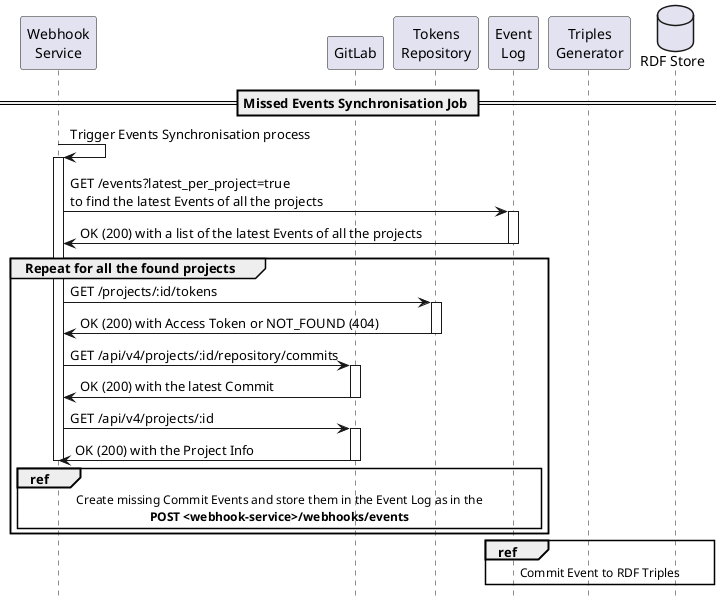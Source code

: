     @startuml
    hide footbox
    skinparam shadowing false

    participant "Webhook\nService" as Webhook
    participant GitLab
    participant "Tokens\nRepository" as Tokens
    participant "Event\nLog" as Log
    participant "Triples\nGenerator" as Triples
    database "RDF Store" as Jena

    == Missed Events Synchronisation Job ==
    Webhook->Webhook: Trigger Events Synchronisation process
    activate Webhook
    Webhook->Log: GET /events?latest_per_project=true\nto find the latest Events of all the projects
    activate Log
    Log->Webhook: OK (200) with a list of the latest Events of all the projects
    deactivate Log
    group Repeat for all the found projects
    Webhook->Tokens: GET /projects/:id/tokens
    activate Tokens
    Tokens->Webhook: OK (200) with Access Token or NOT_FOUND (404)
    deactivate Tokens
    Webhook->GitLab: GET /api/v4/projects/:id/repository/commits
    activate GitLab
    GitLab->Webhook: OK (200) with the latest Commit
    deactivate GitLab
    Webhook->GitLab: GET /api/v4/projects/:id
    activate GitLab
    GitLab->Webhook: OK (200) with the Project Info
    deactivate GitLab
    ref over Webhook, Log: Create missing Commit Events and store them in the Event Log as in the\n**POST <webhook-service>/webhooks/events**
    deactivate Webhook
    end
    ref over Log, Jena: Commit Event to RDF Triples

    @enduml
